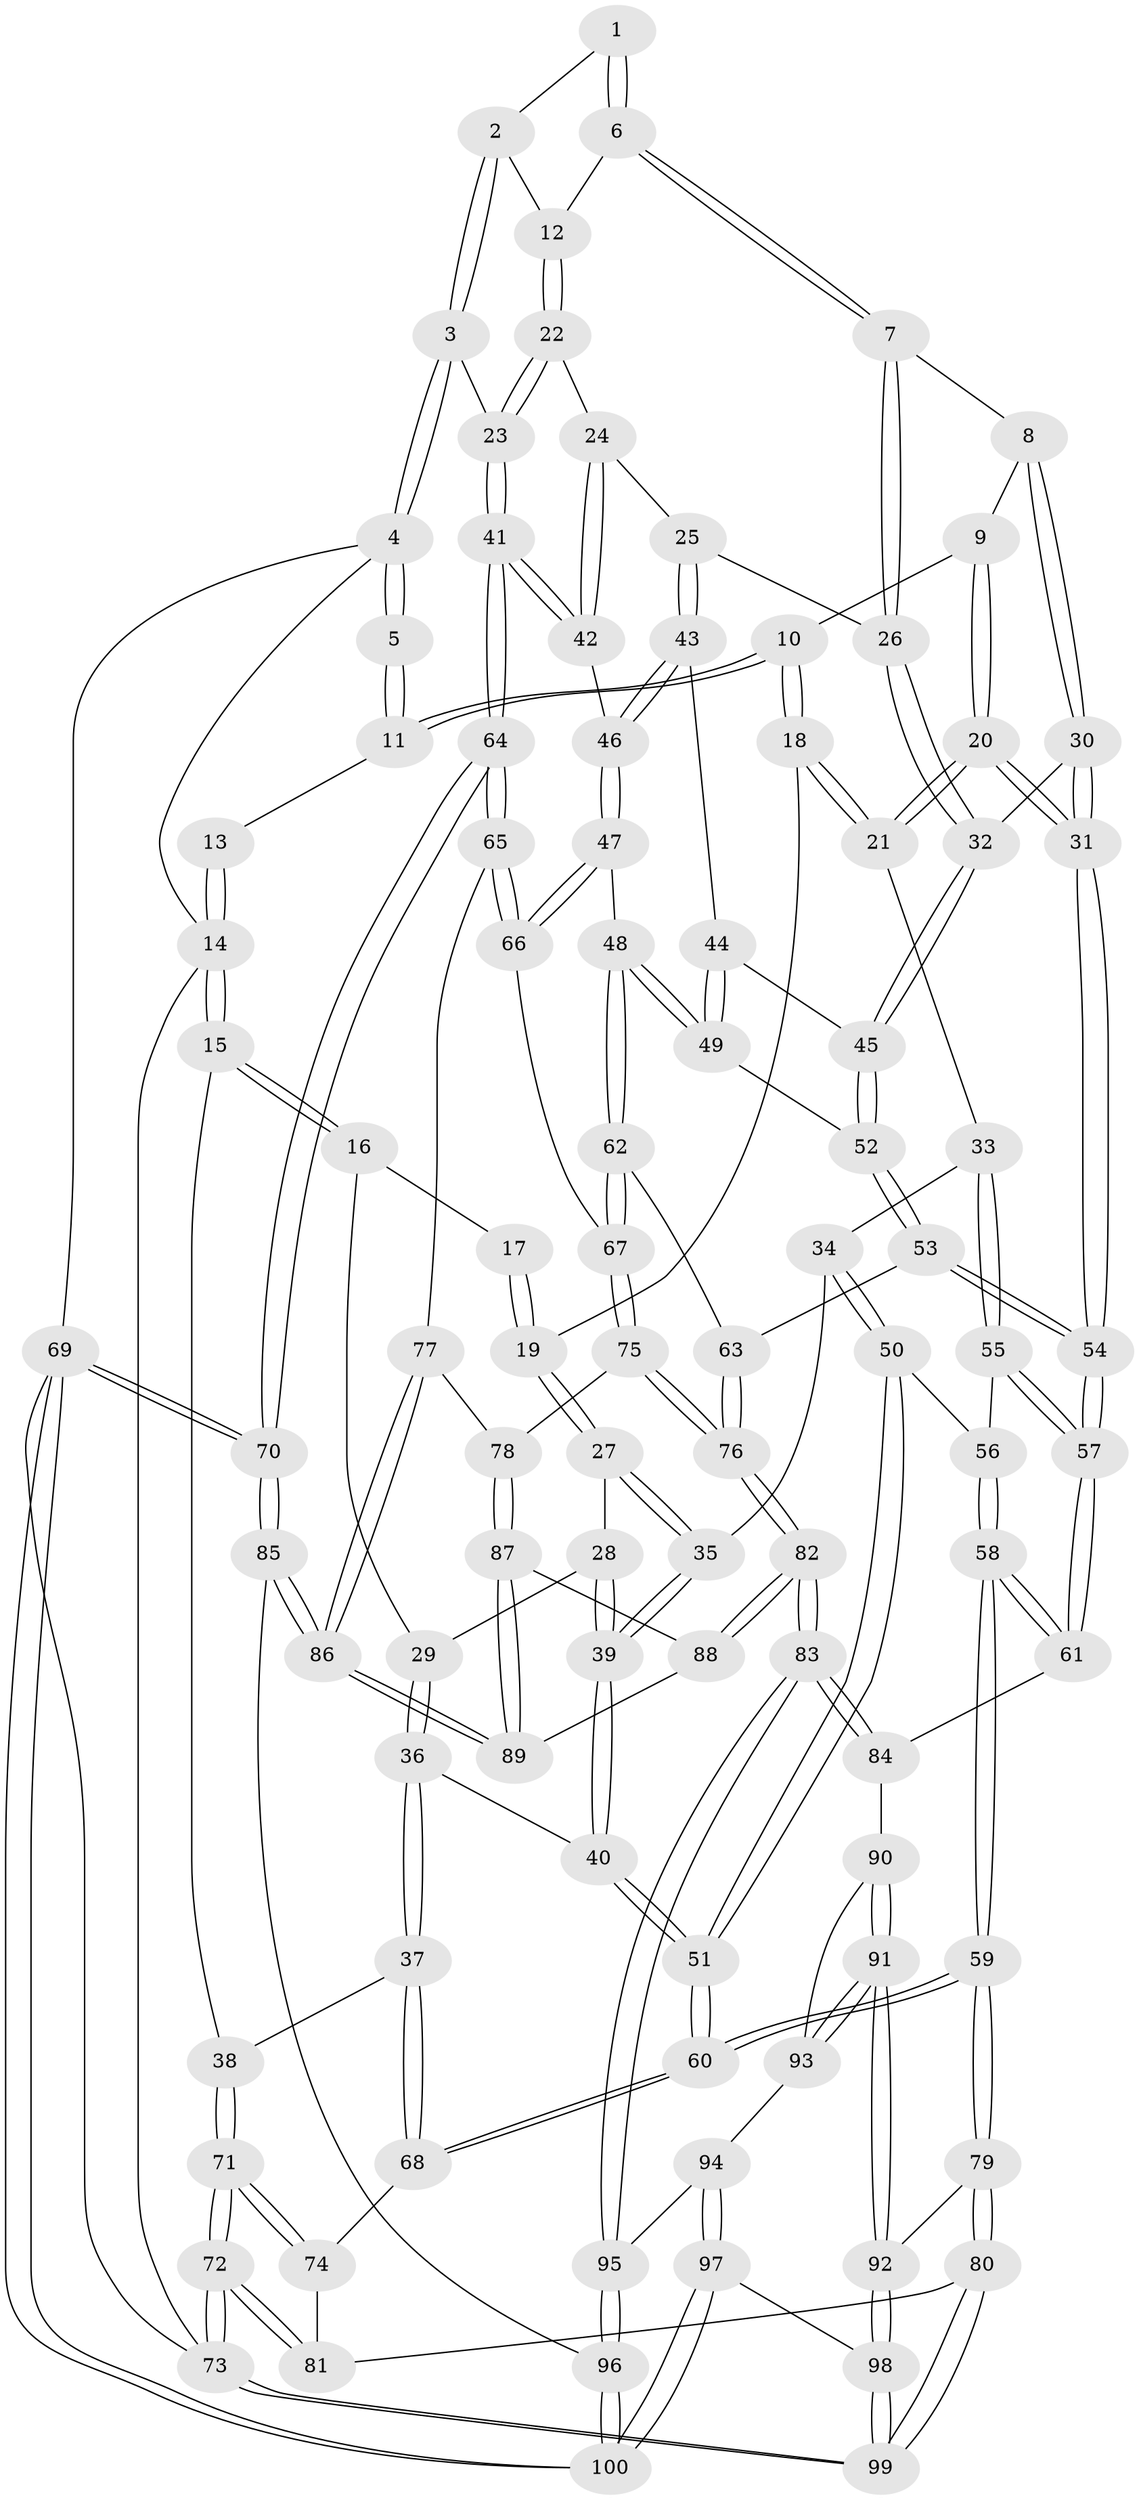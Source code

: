 // Generated by graph-tools (version 1.1) at 2025/38/03/09/25 02:38:28]
// undirected, 100 vertices, 247 edges
graph export_dot {
graph [start="1"]
  node [color=gray90,style=filled];
  1 [pos="+0.6370438591581203+0"];
  2 [pos="+0.8490251231191321+0.07115688753450318"];
  3 [pos="+1+0"];
  4 [pos="+1+0"];
  5 [pos="+0.575525912544327+0"];
  6 [pos="+0.6972454243018027+0.1769869703007279"];
  7 [pos="+0.6882739143854686+0.20655133491956082"];
  8 [pos="+0.6231614182000621+0.24706486058663912"];
  9 [pos="+0.39651240875760957+0.02254871689132615"];
  10 [pos="+0.3879232288141536+0.0038836153400961795"];
  11 [pos="+0.4071258658672089+0"];
  12 [pos="+0.8640701514549216+0.16689014780672617"];
  13 [pos="+0.09837648245070016+0"];
  14 [pos="+0+0"];
  15 [pos="+0+0.30314796345576345"];
  16 [pos="+0.020539680260782373+0.21949931664688643"];
  17 [pos="+0.09403637232890397+0.11215435620631366"];
  18 [pos="+0.2640061851341001+0.2025718346062961"];
  19 [pos="+0.24815680435666293+0.21317245736793605"];
  20 [pos="+0.5066389409813483+0.3452107000261378"];
  21 [pos="+0.41922622955189215+0.3614878666102955"];
  22 [pos="+0.9218483911222316+0.20761884809452624"];
  23 [pos="+1+0.13183248309369122"];
  24 [pos="+0.8571510851005995+0.3175164795299354"];
  25 [pos="+0.8168588871435088+0.34043788571612704"];
  26 [pos="+0.7518799358254629+0.2990539051085622"];
  27 [pos="+0.24043915387055012+0.22274297034528562"];
  28 [pos="+0.20135684372759494+0.25065042370814405"];
  29 [pos="+0.18755609934615208+0.2550595405396779"];
  30 [pos="+0.5362297048152554+0.33821143085639266"];
  31 [pos="+0.5091453482934749+0.34622361237698646"];
  32 [pos="+0.6501053148416207+0.39066184601058324"];
  33 [pos="+0.4013339449329837+0.3763850709541186"];
  34 [pos="+0.34316035920953336+0.39935290273536717"];
  35 [pos="+0.2927775362409596+0.3872959074884373"];
  36 [pos="+0.06276642589249191+0.43606093321064027"];
  37 [pos="+0+0.44148880192945006"];
  38 [pos="+0+0.4147276468698187"];
  39 [pos="+0.21839413678237+0.41582851231471935"];
  40 [pos="+0.16953913044104504+0.4718706439829234"];
  41 [pos="+1+0.45147662119603"];
  42 [pos="+1+0.42878090499356575"];
  43 [pos="+0.8167728067011922+0.3409499285544647"];
  44 [pos="+0.7731737231723645+0.38294185267860315"];
  45 [pos="+0.6765352204158195+0.4249073753816769"];
  46 [pos="+0.8562259815513003+0.4758495447420988"];
  47 [pos="+0.8482361044638181+0.4919240304328449"];
  48 [pos="+0.7726645068548235+0.49336198246959667"];
  49 [pos="+0.7504487069342011+0.4813346132554828"];
  50 [pos="+0.3211415538030057+0.47105675061796093"];
  51 [pos="+0.21381128187736853+0.5349942268423268"];
  52 [pos="+0.6847897853390518+0.47459923916760344"];
  53 [pos="+0.6137478147253741+0.5790455970697548"];
  54 [pos="+0.5402851910015133+0.5940583486645414"];
  55 [pos="+0.3985754153926083+0.49350783513825053"];
  56 [pos="+0.3560274739683078+0.5053514983285406"];
  57 [pos="+0.5249867161811796+0.6103383906669473"];
  58 [pos="+0.31914915619528983+0.7086034288707637"];
  59 [pos="+0.31536791824870364+0.710723809162558"];
  60 [pos="+0.22963307370548725+0.600264551704859"];
  61 [pos="+0.5084983247043418+0.6382132133205646"];
  62 [pos="+0.7328762536428308+0.6085254088859521"];
  63 [pos="+0.6950228902773143+0.6109749326153047"];
  64 [pos="+1+0.6023613746773058"];
  65 [pos="+0.9881661246896297+0.6217968216623303"];
  66 [pos="+0.8557595340531758+0.5257718580077089"];
  67 [pos="+0.7926350048898996+0.6259159373510339"];
  68 [pos="+0.0694691416525133+0.6282592310270043"];
  69 [pos="+1+1"];
  70 [pos="+1+0.9501300402607236"];
  71 [pos="+0+0.8469262805654503"];
  72 [pos="+0+0.9245391015682102"];
  73 [pos="+0+1"];
  74 [pos="+0.06667635105910241+0.6402270870917258"];
  75 [pos="+0.8106470334749397+0.6523361509041891"];
  76 [pos="+0.7154900451914455+0.7910754161459398"];
  77 [pos="+0.9172985632374142+0.6644206205952912"];
  78 [pos="+0.8619953253985754+0.6784161984643864"];
  79 [pos="+0.3091807124020296+0.7273561299836263"];
  80 [pos="+0.22293689956432225+0.8293735458470196"];
  81 [pos="+0.11702560229385381+0.8191676834962635"];
  82 [pos="+0.7110034495180012+0.809432058375106"];
  83 [pos="+0.7044593389774412+0.8193416475648307"];
  84 [pos="+0.5210122588548941+0.6590158872427625"];
  85 [pos="+0.9449241974954968+0.8631471939458832"];
  86 [pos="+0.9426317425537759+0.8592057318191254"];
  87 [pos="+0.8563537994057671+0.717372368652941"];
  88 [pos="+0.8085728274484029+0.7711092727449426"];
  89 [pos="+0.9138206903193172+0.826274273849602"];
  90 [pos="+0.5259504372757031+0.7296825361805144"];
  91 [pos="+0.4805219848711451+0.8823616165282768"];
  92 [pos="+0.47539942267765056+0.8851344938261102"];
  93 [pos="+0.5631724034798+0.8597616617574284"];
  94 [pos="+0.6171574032291989+0.8723328264700619"];
  95 [pos="+0.7038860644155236+0.8389584247109534"];
  96 [pos="+0.771834979194758+0.9286881820918154"];
  97 [pos="+0.4929601474766954+1"];
  98 [pos="+0.43016862085236784+1"];
  99 [pos="+0.3134365498045576+1"];
  100 [pos="+0.7407882190451658+1"];
  1 -- 2;
  1 -- 6;
  1 -- 6;
  2 -- 3;
  2 -- 3;
  2 -- 12;
  3 -- 4;
  3 -- 4;
  3 -- 23;
  4 -- 5;
  4 -- 5;
  4 -- 14;
  4 -- 69;
  5 -- 11;
  5 -- 11;
  6 -- 7;
  6 -- 7;
  6 -- 12;
  7 -- 8;
  7 -- 26;
  7 -- 26;
  8 -- 9;
  8 -- 30;
  8 -- 30;
  9 -- 10;
  9 -- 20;
  9 -- 20;
  10 -- 11;
  10 -- 11;
  10 -- 18;
  10 -- 18;
  11 -- 13;
  12 -- 22;
  12 -- 22;
  13 -- 14;
  13 -- 14;
  14 -- 15;
  14 -- 15;
  14 -- 73;
  15 -- 16;
  15 -- 16;
  15 -- 38;
  16 -- 17;
  16 -- 29;
  17 -- 19;
  17 -- 19;
  18 -- 19;
  18 -- 21;
  18 -- 21;
  19 -- 27;
  19 -- 27;
  20 -- 21;
  20 -- 21;
  20 -- 31;
  20 -- 31;
  21 -- 33;
  22 -- 23;
  22 -- 23;
  22 -- 24;
  23 -- 41;
  23 -- 41;
  24 -- 25;
  24 -- 42;
  24 -- 42;
  25 -- 26;
  25 -- 43;
  25 -- 43;
  26 -- 32;
  26 -- 32;
  27 -- 28;
  27 -- 35;
  27 -- 35;
  28 -- 29;
  28 -- 39;
  28 -- 39;
  29 -- 36;
  29 -- 36;
  30 -- 31;
  30 -- 31;
  30 -- 32;
  31 -- 54;
  31 -- 54;
  32 -- 45;
  32 -- 45;
  33 -- 34;
  33 -- 55;
  33 -- 55;
  34 -- 35;
  34 -- 50;
  34 -- 50;
  35 -- 39;
  35 -- 39;
  36 -- 37;
  36 -- 37;
  36 -- 40;
  37 -- 38;
  37 -- 68;
  37 -- 68;
  38 -- 71;
  38 -- 71;
  39 -- 40;
  39 -- 40;
  40 -- 51;
  40 -- 51;
  41 -- 42;
  41 -- 42;
  41 -- 64;
  41 -- 64;
  42 -- 46;
  43 -- 44;
  43 -- 46;
  43 -- 46;
  44 -- 45;
  44 -- 49;
  44 -- 49;
  45 -- 52;
  45 -- 52;
  46 -- 47;
  46 -- 47;
  47 -- 48;
  47 -- 66;
  47 -- 66;
  48 -- 49;
  48 -- 49;
  48 -- 62;
  48 -- 62;
  49 -- 52;
  50 -- 51;
  50 -- 51;
  50 -- 56;
  51 -- 60;
  51 -- 60;
  52 -- 53;
  52 -- 53;
  53 -- 54;
  53 -- 54;
  53 -- 63;
  54 -- 57;
  54 -- 57;
  55 -- 56;
  55 -- 57;
  55 -- 57;
  56 -- 58;
  56 -- 58;
  57 -- 61;
  57 -- 61;
  58 -- 59;
  58 -- 59;
  58 -- 61;
  58 -- 61;
  59 -- 60;
  59 -- 60;
  59 -- 79;
  59 -- 79;
  60 -- 68;
  60 -- 68;
  61 -- 84;
  62 -- 63;
  62 -- 67;
  62 -- 67;
  63 -- 76;
  63 -- 76;
  64 -- 65;
  64 -- 65;
  64 -- 70;
  64 -- 70;
  65 -- 66;
  65 -- 66;
  65 -- 77;
  66 -- 67;
  67 -- 75;
  67 -- 75;
  68 -- 74;
  69 -- 70;
  69 -- 70;
  69 -- 100;
  69 -- 100;
  69 -- 73;
  70 -- 85;
  70 -- 85;
  71 -- 72;
  71 -- 72;
  71 -- 74;
  71 -- 74;
  72 -- 73;
  72 -- 73;
  72 -- 81;
  72 -- 81;
  73 -- 99;
  73 -- 99;
  74 -- 81;
  75 -- 76;
  75 -- 76;
  75 -- 78;
  76 -- 82;
  76 -- 82;
  77 -- 78;
  77 -- 86;
  77 -- 86;
  78 -- 87;
  78 -- 87;
  79 -- 80;
  79 -- 80;
  79 -- 92;
  80 -- 81;
  80 -- 99;
  80 -- 99;
  82 -- 83;
  82 -- 83;
  82 -- 88;
  82 -- 88;
  83 -- 84;
  83 -- 84;
  83 -- 95;
  83 -- 95;
  84 -- 90;
  85 -- 86;
  85 -- 86;
  85 -- 96;
  86 -- 89;
  86 -- 89;
  87 -- 88;
  87 -- 89;
  87 -- 89;
  88 -- 89;
  90 -- 91;
  90 -- 91;
  90 -- 93;
  91 -- 92;
  91 -- 92;
  91 -- 93;
  91 -- 93;
  92 -- 98;
  92 -- 98;
  93 -- 94;
  94 -- 95;
  94 -- 97;
  94 -- 97;
  95 -- 96;
  95 -- 96;
  96 -- 100;
  96 -- 100;
  97 -- 98;
  97 -- 100;
  97 -- 100;
  98 -- 99;
  98 -- 99;
}
